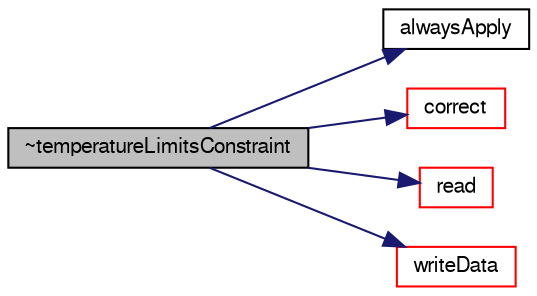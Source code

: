 digraph "~temperatureLimitsConstraint"
{
  bgcolor="transparent";
  edge [fontname="FreeSans",fontsize="10",labelfontname="FreeSans",labelfontsize="10"];
  node [fontname="FreeSans",fontsize="10",shape=record];
  rankdir="LR";
  Node2 [label="~temperatureLimitsConstraint",height=0.2,width=0.4,color="black", fillcolor="grey75", style="filled", fontcolor="black"];
  Node2 -> Node3 [color="midnightblue",fontsize="10",style="solid",fontname="FreeSans"];
  Node3 [label="alwaysApply",height=0.2,width=0.4,color="black",URL="$a23434.html#a68b028e4f9d17fe8f3866edc65660f03",tooltip="Flag to bypass the apply flag list checking. "];
  Node2 -> Node4 [color="midnightblue",fontsize="10",style="solid",fontname="FreeSans"];
  Node4 [label="correct",height=0.2,width=0.4,color="red",URL="$a23434.html#ab413c9f63cec07b4f4a71580fe00a632",tooltip="Correct the energy field. "];
  Node2 -> Node14 [color="midnightblue",fontsize="10",style="solid",fontname="FreeSans"];
  Node14 [label="read",height=0.2,width=0.4,color="red",URL="$a23434.html#a6ce0c64db98eb6144d363dbfc86104eb",tooltip="Read dictionary. "];
  Node2 -> Node313 [color="midnightblue",fontsize="10",style="solid",fontname="FreeSans"];
  Node313 [label="writeData",height=0.2,width=0.4,color="red",URL="$a23434.html#aba86aa54ec0b10ddd48ce308a3c6d3b2",tooltip="Write data. "];
}
